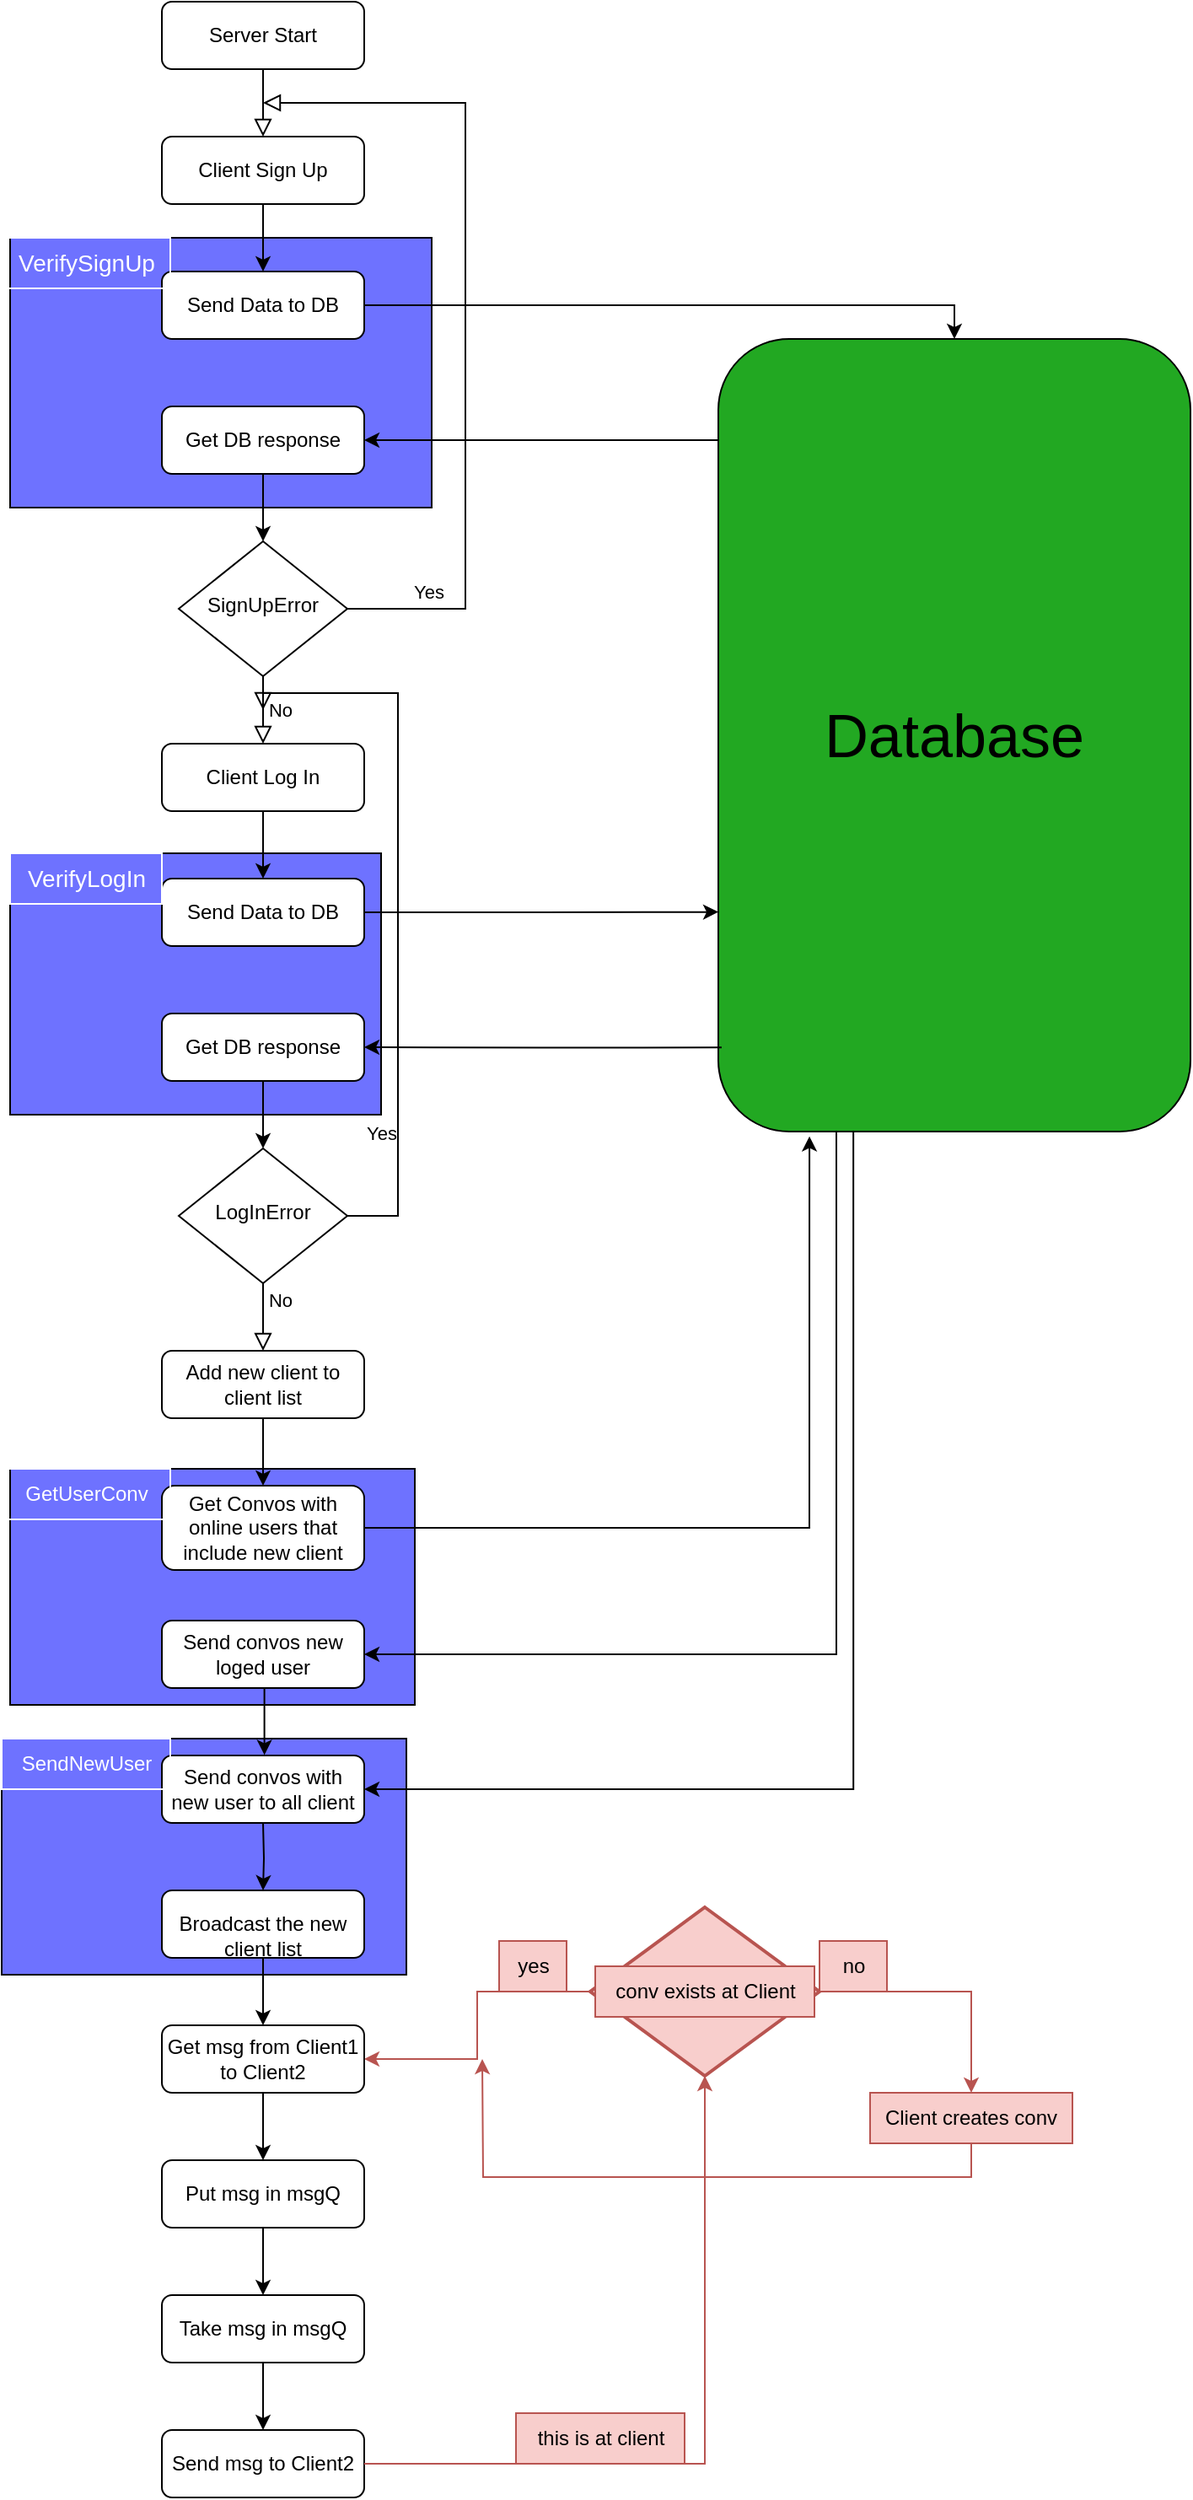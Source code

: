 <mxfile version="24.4.4" type="device">
  <diagram id="C5RBs43oDa-KdzZeNtuy" name="Page-1">
    <mxGraphModel dx="1434" dy="746" grid="1" gridSize="10" guides="1" tooltips="1" connect="1" arrows="1" fold="1" page="1" pageScale="1" pageWidth="827" pageHeight="1169" math="0" shadow="0">
      <root>
        <mxCell id="WIyWlLk6GJQsqaUBKTNV-0" />
        <mxCell id="WIyWlLk6GJQsqaUBKTNV-1" parent="WIyWlLk6GJQsqaUBKTNV-0" />
        <mxCell id="nXJrvTyW6BJaFWRA9IlS-58" style="edgeStyle=orthogonalEdgeStyle;rounded=0;orthogonalLoop=1;jettySize=auto;html=1;entryX=0.5;entryY=0;entryDx=0;entryDy=0;fillColor=#f8cecc;strokeColor=#b85450;" edge="1" parent="WIyWlLk6GJQsqaUBKTNV-1" source="nXJrvTyW6BJaFWRA9IlS-57" target="nXJrvTyW6BJaFWRA9IlS-60">
          <mxGeometry relative="1" as="geometry">
            <mxPoint x="630" y="1300" as="targetPoint" />
          </mxGeometry>
        </mxCell>
        <mxCell id="nXJrvTyW6BJaFWRA9IlS-61" style="edgeStyle=orthogonalEdgeStyle;rounded=0;orthogonalLoop=1;jettySize=auto;html=1;entryX=1;entryY=0.5;entryDx=0;entryDy=0;fillColor=#f8cecc;strokeColor=#b85450;" edge="1" parent="WIyWlLk6GJQsqaUBKTNV-1" source="nXJrvTyW6BJaFWRA9IlS-57" target="nXJrvTyW6BJaFWRA9IlS-14">
          <mxGeometry relative="1" as="geometry">
            <mxPoint x="510" y="1560" as="targetPoint" />
          </mxGeometry>
        </mxCell>
        <mxCell id="nXJrvTyW6BJaFWRA9IlS-57" value="" style="strokeWidth=2;html=1;shape=mxgraph.flowchart.decision;whiteSpace=wrap;fillColor=#f8cecc;strokeColor=#b85450;" vertex="1" parent="WIyWlLk6GJQsqaUBKTNV-1">
          <mxGeometry x="414" y="1210" width="136" height="100" as="geometry" />
        </mxCell>
        <mxCell id="nXJrvTyW6BJaFWRA9IlS-47" value="" style="rounded=0;whiteSpace=wrap;html=1;fillColor=#6E72FF;" vertex="1" parent="WIyWlLk6GJQsqaUBKTNV-1">
          <mxGeometry x="65" y="1110" width="240" height="140" as="geometry" />
        </mxCell>
        <mxCell id="nXJrvTyW6BJaFWRA9IlS-45" value="" style="rounded=0;whiteSpace=wrap;html=1;fillColor=#6E72FF;" vertex="1" parent="WIyWlLk6GJQsqaUBKTNV-1">
          <mxGeometry x="70" y="950" width="240" height="140" as="geometry" />
        </mxCell>
        <mxCell id="nXJrvTyW6BJaFWRA9IlS-43" value="" style="rounded=0;whiteSpace=wrap;html=1;fillColor=#6E72FF;" vertex="1" parent="WIyWlLk6GJQsqaUBKTNV-1">
          <mxGeometry x="70" y="585" width="220" height="155" as="geometry" />
        </mxCell>
        <mxCell id="nXJrvTyW6BJaFWRA9IlS-41" value="" style="rounded=0;whiteSpace=wrap;html=1;fillColor=#6E72FF;" vertex="1" parent="WIyWlLk6GJQsqaUBKTNV-1">
          <mxGeometry x="70" y="220" width="250" height="160" as="geometry" />
        </mxCell>
        <mxCell id="WIyWlLk6GJQsqaUBKTNV-2" value="" style="rounded=0;html=1;jettySize=auto;orthogonalLoop=1;fontSize=11;endArrow=block;endFill=0;endSize=8;strokeWidth=1;shadow=0;labelBackgroundColor=none;edgeStyle=orthogonalEdgeStyle;" parent="WIyWlLk6GJQsqaUBKTNV-1" source="WIyWlLk6GJQsqaUBKTNV-3" target="nXJrvTyW6BJaFWRA9IlS-0" edge="1">
          <mxGeometry relative="1" as="geometry" />
        </mxCell>
        <mxCell id="WIyWlLk6GJQsqaUBKTNV-3" value="Server Start" style="rounded=1;whiteSpace=wrap;html=1;fontSize=12;glass=0;strokeWidth=1;shadow=0;" parent="WIyWlLk6GJQsqaUBKTNV-1" vertex="1">
          <mxGeometry x="160" y="80" width="120" height="40" as="geometry" />
        </mxCell>
        <mxCell id="WIyWlLk6GJQsqaUBKTNV-4" value="No" style="rounded=0;html=1;jettySize=auto;orthogonalLoop=1;fontSize=11;endArrow=block;endFill=0;endSize=8;strokeWidth=1;shadow=0;labelBackgroundColor=none;edgeStyle=orthogonalEdgeStyle;" parent="WIyWlLk6GJQsqaUBKTNV-1" source="WIyWlLk6GJQsqaUBKTNV-6" target="WIyWlLk6GJQsqaUBKTNV-7" edge="1">
          <mxGeometry y="10" relative="1" as="geometry">
            <mxPoint as="offset" />
          </mxGeometry>
        </mxCell>
        <mxCell id="WIyWlLk6GJQsqaUBKTNV-5" value="Yes" style="edgeStyle=orthogonalEdgeStyle;rounded=0;html=1;jettySize=auto;orthogonalLoop=1;fontSize=11;endArrow=block;endFill=0;endSize=8;strokeWidth=1;shadow=0;labelBackgroundColor=none;" parent="WIyWlLk6GJQsqaUBKTNV-1" source="WIyWlLk6GJQsqaUBKTNV-6" edge="1">
          <mxGeometry x="-0.806" y="10" relative="1" as="geometry">
            <mxPoint as="offset" />
            <mxPoint x="220" y="140" as="targetPoint" />
            <Array as="points">
              <mxPoint x="340" y="440" />
              <mxPoint x="340" y="140" />
            </Array>
          </mxGeometry>
        </mxCell>
        <mxCell id="WIyWlLk6GJQsqaUBKTNV-6" value="SignUpError" style="rhombus;whiteSpace=wrap;html=1;shadow=0;fontFamily=Helvetica;fontSize=12;align=center;strokeWidth=1;spacing=6;spacingTop=-4;" parent="WIyWlLk6GJQsqaUBKTNV-1" vertex="1">
          <mxGeometry x="170" y="400" width="100" height="80" as="geometry" />
        </mxCell>
        <mxCell id="nXJrvTyW6BJaFWRA9IlS-28" style="edgeStyle=orthogonalEdgeStyle;rounded=0;orthogonalLoop=1;jettySize=auto;html=1;entryX=0.5;entryY=0;entryDx=0;entryDy=0;" edge="1" parent="WIyWlLk6GJQsqaUBKTNV-1" source="WIyWlLk6GJQsqaUBKTNV-7" target="nXJrvTyW6BJaFWRA9IlS-25">
          <mxGeometry relative="1" as="geometry" />
        </mxCell>
        <mxCell id="WIyWlLk6GJQsqaUBKTNV-7" value="Client Log In" style="rounded=1;whiteSpace=wrap;html=1;fontSize=12;glass=0;strokeWidth=1;shadow=0;" parent="WIyWlLk6GJQsqaUBKTNV-1" vertex="1">
          <mxGeometry x="160" y="520" width="120" height="40" as="geometry" />
        </mxCell>
        <mxCell id="WIyWlLk6GJQsqaUBKTNV-8" value="No" style="rounded=0;html=1;jettySize=auto;orthogonalLoop=1;fontSize=11;endArrow=block;endFill=0;endSize=8;strokeWidth=1;shadow=0;labelBackgroundColor=none;edgeStyle=orthogonalEdgeStyle;" parent="WIyWlLk6GJQsqaUBKTNV-1" source="WIyWlLk6GJQsqaUBKTNV-10" target="WIyWlLk6GJQsqaUBKTNV-11" edge="1">
          <mxGeometry x="-0.5" y="10" relative="1" as="geometry">
            <mxPoint as="offset" />
          </mxGeometry>
        </mxCell>
        <mxCell id="WIyWlLk6GJQsqaUBKTNV-9" value="Yes" style="edgeStyle=orthogonalEdgeStyle;rounded=0;html=1;jettySize=auto;orthogonalLoop=1;fontSize=11;endArrow=block;endFill=0;endSize=8;strokeWidth=1;shadow=0;labelBackgroundColor=none;exitX=1;exitY=0.5;exitDx=0;exitDy=0;" parent="WIyWlLk6GJQsqaUBKTNV-1" source="WIyWlLk6GJQsqaUBKTNV-10" edge="1">
          <mxGeometry x="-0.63" y="10" relative="1" as="geometry">
            <mxPoint as="offset" />
            <mxPoint x="270" y="658" as="sourcePoint" />
            <mxPoint x="220" y="500" as="targetPoint" />
            <Array as="points">
              <mxPoint x="300" y="800" />
              <mxPoint x="300" y="490" />
              <mxPoint x="220" y="490" />
            </Array>
          </mxGeometry>
        </mxCell>
        <mxCell id="WIyWlLk6GJQsqaUBKTNV-10" value="LogInError" style="rhombus;whiteSpace=wrap;html=1;shadow=0;fontFamily=Helvetica;fontSize=12;align=center;strokeWidth=1;spacing=6;spacingTop=-4;" parent="WIyWlLk6GJQsqaUBKTNV-1" vertex="1">
          <mxGeometry x="170" y="760" width="100" height="80" as="geometry" />
        </mxCell>
        <mxCell id="nXJrvTyW6BJaFWRA9IlS-9" style="edgeStyle=orthogonalEdgeStyle;rounded=0;orthogonalLoop=1;jettySize=auto;html=1;" edge="1" parent="WIyWlLk6GJQsqaUBKTNV-1" source="WIyWlLk6GJQsqaUBKTNV-11">
          <mxGeometry relative="1" as="geometry">
            <mxPoint x="220" y="960" as="targetPoint" />
          </mxGeometry>
        </mxCell>
        <mxCell id="WIyWlLk6GJQsqaUBKTNV-11" value="&lt;div&gt;Add new client to client list&lt;/div&gt;" style="rounded=1;whiteSpace=wrap;html=1;fontSize=12;glass=0;strokeWidth=1;shadow=0;" parent="WIyWlLk6GJQsqaUBKTNV-1" vertex="1">
          <mxGeometry x="160" y="880" width="120" height="40" as="geometry" />
        </mxCell>
        <mxCell id="nXJrvTyW6BJaFWRA9IlS-2" style="edgeStyle=orthogonalEdgeStyle;rounded=0;orthogonalLoop=1;jettySize=auto;html=1;" edge="1" parent="WIyWlLk6GJQsqaUBKTNV-1" source="nXJrvTyW6BJaFWRA9IlS-0">
          <mxGeometry relative="1" as="geometry">
            <mxPoint x="220" y="240" as="targetPoint" />
          </mxGeometry>
        </mxCell>
        <mxCell id="nXJrvTyW6BJaFWRA9IlS-0" value="Client Sign Up" style="rounded=1;whiteSpace=wrap;html=1;fontSize=12;glass=0;strokeWidth=1;shadow=0;" vertex="1" parent="WIyWlLk6GJQsqaUBKTNV-1">
          <mxGeometry x="160" y="160" width="120" height="40" as="geometry" />
        </mxCell>
        <mxCell id="nXJrvTyW6BJaFWRA9IlS-12" style="edgeStyle=orthogonalEdgeStyle;rounded=0;orthogonalLoop=1;jettySize=auto;html=1;entryX=0.5;entryY=0;entryDx=0;entryDy=0;" edge="1" parent="WIyWlLk6GJQsqaUBKTNV-1" source="nXJrvTyW6BJaFWRA9IlS-10">
          <mxGeometry relative="1" as="geometry">
            <mxPoint x="220" y="1280" as="targetPoint" />
          </mxGeometry>
        </mxCell>
        <mxCell id="nXJrvTyW6BJaFWRA9IlS-10" value="&lt;br&gt;Broadcast the new client list" style="rounded=1;whiteSpace=wrap;html=1;fontSize=12;glass=0;strokeWidth=1;shadow=0;" vertex="1" parent="WIyWlLk6GJQsqaUBKTNV-1">
          <mxGeometry x="160" y="1200" width="120" height="40" as="geometry" />
        </mxCell>
        <mxCell id="nXJrvTyW6BJaFWRA9IlS-53" style="edgeStyle=orthogonalEdgeStyle;rounded=0;orthogonalLoop=1;jettySize=auto;html=1;entryX=0.5;entryY=0;entryDx=0;entryDy=0;" edge="1" parent="WIyWlLk6GJQsqaUBKTNV-1" source="nXJrvTyW6BJaFWRA9IlS-14" target="nXJrvTyW6BJaFWRA9IlS-49">
          <mxGeometry relative="1" as="geometry" />
        </mxCell>
        <mxCell id="nXJrvTyW6BJaFWRA9IlS-14" value="Get msg from Client1 to Client2" style="rounded=1;whiteSpace=wrap;html=1;fontSize=12;glass=0;strokeWidth=1;shadow=0;" vertex="1" parent="WIyWlLk6GJQsqaUBKTNV-1">
          <mxGeometry x="160" y="1280" width="120" height="40" as="geometry" />
        </mxCell>
        <mxCell id="nXJrvTyW6BJaFWRA9IlS-16" style="edgeStyle=orthogonalEdgeStyle;rounded=0;orthogonalLoop=1;jettySize=auto;html=1;entryX=0.5;entryY=0;entryDx=0;entryDy=0;" edge="1" parent="WIyWlLk6GJQsqaUBKTNV-1" target="nXJrvTyW6BJaFWRA9IlS-10">
          <mxGeometry relative="1" as="geometry">
            <mxPoint x="220" y="1160.0" as="sourcePoint" />
          </mxGeometry>
        </mxCell>
        <mxCell id="nXJrvTyW6BJaFWRA9IlS-19" style="edgeStyle=orthogonalEdgeStyle;rounded=0;orthogonalLoop=1;jettySize=auto;html=1;entryX=0.5;entryY=0;entryDx=0;entryDy=0;" edge="1" parent="WIyWlLk6GJQsqaUBKTNV-1" source="nXJrvTyW6BJaFWRA9IlS-17" target="nXJrvTyW6BJaFWRA9IlS-18">
          <mxGeometry relative="1" as="geometry">
            <mxPoint x="670" y="260" as="targetPoint" />
          </mxGeometry>
        </mxCell>
        <mxCell id="nXJrvTyW6BJaFWRA9IlS-17" value="Send Data to DB" style="rounded=1;whiteSpace=wrap;html=1;fontSize=12;glass=0;strokeWidth=1;shadow=0;" vertex="1" parent="WIyWlLk6GJQsqaUBKTNV-1">
          <mxGeometry x="160" y="240" width="120" height="40" as="geometry" />
        </mxCell>
        <mxCell id="nXJrvTyW6BJaFWRA9IlS-18" value="&lt;font style=&quot;font-size: 36px;&quot;&gt;Database&lt;/font&gt;" style="rounded=1;whiteSpace=wrap;html=1;fillColor=#22A822;" vertex="1" parent="WIyWlLk6GJQsqaUBKTNV-1">
          <mxGeometry x="490" y="280" width="280" height="470" as="geometry" />
        </mxCell>
        <mxCell id="nXJrvTyW6BJaFWRA9IlS-21" style="edgeStyle=orthogonalEdgeStyle;rounded=0;orthogonalLoop=1;jettySize=auto;html=1;exitX=0;exitY=0.25;exitDx=0;exitDy=0;" edge="1" parent="WIyWlLk6GJQsqaUBKTNV-1" source="nXJrvTyW6BJaFWRA9IlS-18" target="nXJrvTyW6BJaFWRA9IlS-20">
          <mxGeometry relative="1" as="geometry">
            <Array as="points">
              <mxPoint x="490" y="340" />
            </Array>
          </mxGeometry>
        </mxCell>
        <mxCell id="nXJrvTyW6BJaFWRA9IlS-22" style="edgeStyle=orthogonalEdgeStyle;rounded=0;orthogonalLoop=1;jettySize=auto;html=1;entryX=0.5;entryY=0;entryDx=0;entryDy=0;" edge="1" parent="WIyWlLk6GJQsqaUBKTNV-1" source="nXJrvTyW6BJaFWRA9IlS-20" target="WIyWlLk6GJQsqaUBKTNV-6">
          <mxGeometry relative="1" as="geometry" />
        </mxCell>
        <mxCell id="nXJrvTyW6BJaFWRA9IlS-20" value="Get DB response" style="rounded=1;whiteSpace=wrap;html=1;fontSize=12;glass=0;strokeWidth=1;shadow=0;" vertex="1" parent="WIyWlLk6GJQsqaUBKTNV-1">
          <mxGeometry x="160" y="320" width="120" height="40" as="geometry" />
        </mxCell>
        <mxCell id="nXJrvTyW6BJaFWRA9IlS-25" value="Send Data to DB" style="rounded=1;whiteSpace=wrap;html=1;fontSize=12;glass=0;strokeWidth=1;shadow=0;" vertex="1" parent="WIyWlLk6GJQsqaUBKTNV-1">
          <mxGeometry x="160" y="600" width="120" height="40" as="geometry" />
        </mxCell>
        <mxCell id="nXJrvTyW6BJaFWRA9IlS-26" style="edgeStyle=orthogonalEdgeStyle;rounded=0;orthogonalLoop=1;jettySize=auto;html=1;entryX=0;entryY=0.723;entryDx=0;entryDy=0;entryPerimeter=0;" edge="1" parent="WIyWlLk6GJQsqaUBKTNV-1" source="nXJrvTyW6BJaFWRA9IlS-25" target="nXJrvTyW6BJaFWRA9IlS-18">
          <mxGeometry relative="1" as="geometry" />
        </mxCell>
        <mxCell id="nXJrvTyW6BJaFWRA9IlS-31" style="edgeStyle=orthogonalEdgeStyle;rounded=0;orthogonalLoop=1;jettySize=auto;html=1;entryX=0.5;entryY=0;entryDx=0;entryDy=0;" edge="1" parent="WIyWlLk6GJQsqaUBKTNV-1" source="nXJrvTyW6BJaFWRA9IlS-27" target="WIyWlLk6GJQsqaUBKTNV-10">
          <mxGeometry relative="1" as="geometry" />
        </mxCell>
        <mxCell id="nXJrvTyW6BJaFWRA9IlS-27" value="Get DB response" style="rounded=1;whiteSpace=wrap;html=1;fontSize=12;glass=0;strokeWidth=1;shadow=0;" vertex="1" parent="WIyWlLk6GJQsqaUBKTNV-1">
          <mxGeometry x="160" y="680" width="120" height="40" as="geometry" />
        </mxCell>
        <mxCell id="nXJrvTyW6BJaFWRA9IlS-30" style="edgeStyle=orthogonalEdgeStyle;rounded=0;orthogonalLoop=1;jettySize=auto;html=1;exitX=0.007;exitY=0.894;exitDx=0;exitDy=0;exitPerimeter=0;" edge="1" parent="WIyWlLk6GJQsqaUBKTNV-1" source="nXJrvTyW6BJaFWRA9IlS-18" target="nXJrvTyW6BJaFWRA9IlS-27">
          <mxGeometry relative="1" as="geometry" />
        </mxCell>
        <mxCell id="nXJrvTyW6BJaFWRA9IlS-32" value="Get Convos with online users that include new client" style="rounded=1;whiteSpace=wrap;html=1;fontSize=12;glass=0;strokeWidth=1;shadow=0;" vertex="1" parent="WIyWlLk6GJQsqaUBKTNV-1">
          <mxGeometry x="160" y="960" width="120" height="50" as="geometry" />
        </mxCell>
        <mxCell id="nXJrvTyW6BJaFWRA9IlS-34" style="edgeStyle=orthogonalEdgeStyle;rounded=0;orthogonalLoop=1;jettySize=auto;html=1;entryX=0.193;entryY=1.006;entryDx=0;entryDy=0;entryPerimeter=0;" edge="1" parent="WIyWlLk6GJQsqaUBKTNV-1" source="nXJrvTyW6BJaFWRA9IlS-32" target="nXJrvTyW6BJaFWRA9IlS-18">
          <mxGeometry relative="1" as="geometry" />
        </mxCell>
        <mxCell id="nXJrvTyW6BJaFWRA9IlS-39" style="edgeStyle=orthogonalEdgeStyle;rounded=0;orthogonalLoop=1;jettySize=auto;html=1;exitX=0.25;exitY=1;exitDx=0;exitDy=0;" edge="1" parent="WIyWlLk6GJQsqaUBKTNV-1" source="nXJrvTyW6BJaFWRA9IlS-18" target="nXJrvTyW6BJaFWRA9IlS-35">
          <mxGeometry relative="1" as="geometry">
            <Array as="points">
              <mxPoint x="560" y="1060" />
            </Array>
          </mxGeometry>
        </mxCell>
        <mxCell id="nXJrvTyW6BJaFWRA9IlS-35" value="Send convos new loged user" style="rounded=1;whiteSpace=wrap;html=1;fontSize=12;glass=0;strokeWidth=1;shadow=0;" vertex="1" parent="WIyWlLk6GJQsqaUBKTNV-1">
          <mxGeometry x="160" y="1040" width="120" height="40" as="geometry" />
        </mxCell>
        <mxCell id="nXJrvTyW6BJaFWRA9IlS-37" style="edgeStyle=orthogonalEdgeStyle;rounded=0;orthogonalLoop=1;jettySize=auto;html=1;exitX=0.286;exitY=1;exitDx=0;exitDy=0;exitPerimeter=0;entryX=1;entryY=0.5;entryDx=0;entryDy=0;" edge="1" parent="WIyWlLk6GJQsqaUBKTNV-1" source="nXJrvTyW6BJaFWRA9IlS-18" target="nXJrvTyW6BJaFWRA9IlS-38">
          <mxGeometry relative="1" as="geometry">
            <Array as="points">
              <mxPoint x="570" y="1140" />
            </Array>
          </mxGeometry>
        </mxCell>
        <mxCell id="nXJrvTyW6BJaFWRA9IlS-38" value="Send convos with new user to all client " style="rounded=1;whiteSpace=wrap;html=1;fontSize=12;glass=0;strokeWidth=1;shadow=0;" vertex="1" parent="WIyWlLk6GJQsqaUBKTNV-1">
          <mxGeometry x="160" y="1120" width="120" height="40" as="geometry" />
        </mxCell>
        <mxCell id="nXJrvTyW6BJaFWRA9IlS-40" style="edgeStyle=orthogonalEdgeStyle;rounded=0;orthogonalLoop=1;jettySize=auto;html=1;entryX=0.507;entryY=-0.007;entryDx=0;entryDy=0;entryPerimeter=0;" edge="1" parent="WIyWlLk6GJQsqaUBKTNV-1" source="nXJrvTyW6BJaFWRA9IlS-35" target="nXJrvTyW6BJaFWRA9IlS-38">
          <mxGeometry relative="1" as="geometry">
            <Array as="points">
              <mxPoint x="220" y="1120" />
            </Array>
          </mxGeometry>
        </mxCell>
        <mxCell id="nXJrvTyW6BJaFWRA9IlS-42" value="&lt;font color=&quot;#ffffff&quot; style=&quot;font-size: 14px;&quot;&gt;VerifySignUp&lt;/font&gt;" style="text;html=1;align=center;verticalAlign=middle;resizable=0;points=[];autosize=1;strokeColor=#FFFFFF;fillColor=none;" vertex="1" parent="WIyWlLk6GJQsqaUBKTNV-1">
          <mxGeometry x="65" y="220" width="100" height="30" as="geometry" />
        </mxCell>
        <mxCell id="nXJrvTyW6BJaFWRA9IlS-44" value="&lt;font color=&quot;#ffffff&quot; style=&quot;font-size: 14px;&quot;&gt;VerifyLogIn&lt;/font&gt;" style="text;html=1;align=center;verticalAlign=middle;resizable=0;points=[];autosize=1;strokeColor=#FFFFFF;fillColor=none;" vertex="1" parent="WIyWlLk6GJQsqaUBKTNV-1">
          <mxGeometry x="70" y="585" width="90" height="30" as="geometry" />
        </mxCell>
        <mxCell id="nXJrvTyW6BJaFWRA9IlS-46" value="&lt;font color=&quot;#ffffff&quot;&gt;GetUserConv&lt;/font&gt;" style="text;html=1;align=center;verticalAlign=middle;resizable=0;points=[];autosize=1;strokeColor=#FFFFFF;fillColor=none;" vertex="1" parent="WIyWlLk6GJQsqaUBKTNV-1">
          <mxGeometry x="65" y="950" width="100" height="30" as="geometry" />
        </mxCell>
        <mxCell id="nXJrvTyW6BJaFWRA9IlS-48" value="&lt;font color=&quot;#ffffff&quot;&gt;SendNewUser&lt;/font&gt;" style="text;html=1;align=center;verticalAlign=middle;resizable=0;points=[];autosize=1;strokeColor=#FFFFFF;fillColor=none;" vertex="1" parent="WIyWlLk6GJQsqaUBKTNV-1">
          <mxGeometry x="65" y="1110" width="100" height="30" as="geometry" />
        </mxCell>
        <mxCell id="nXJrvTyW6BJaFWRA9IlS-54" style="edgeStyle=orthogonalEdgeStyle;rounded=0;orthogonalLoop=1;jettySize=auto;html=1;entryX=0.5;entryY=0;entryDx=0;entryDy=0;" edge="1" parent="WIyWlLk6GJQsqaUBKTNV-1" source="nXJrvTyW6BJaFWRA9IlS-49" target="nXJrvTyW6BJaFWRA9IlS-52">
          <mxGeometry relative="1" as="geometry" />
        </mxCell>
        <mxCell id="nXJrvTyW6BJaFWRA9IlS-49" value="Put msg in msgQ" style="rounded=1;whiteSpace=wrap;html=1;fontSize=12;glass=0;strokeWidth=1;shadow=0;" vertex="1" parent="WIyWlLk6GJQsqaUBKTNV-1">
          <mxGeometry x="160" y="1360" width="120" height="40" as="geometry" />
        </mxCell>
        <mxCell id="nXJrvTyW6BJaFWRA9IlS-51" value="Send msg to Client2" style="rounded=1;whiteSpace=wrap;html=1;fontSize=12;glass=0;strokeWidth=1;shadow=0;" vertex="1" parent="WIyWlLk6GJQsqaUBKTNV-1">
          <mxGeometry x="160" y="1520" width="120" height="40" as="geometry" />
        </mxCell>
        <mxCell id="nXJrvTyW6BJaFWRA9IlS-55" style="edgeStyle=orthogonalEdgeStyle;rounded=0;orthogonalLoop=1;jettySize=auto;html=1;entryX=0.5;entryY=0;entryDx=0;entryDy=0;" edge="1" parent="WIyWlLk6GJQsqaUBKTNV-1" source="nXJrvTyW6BJaFWRA9IlS-52" target="nXJrvTyW6BJaFWRA9IlS-51">
          <mxGeometry relative="1" as="geometry" />
        </mxCell>
        <mxCell id="nXJrvTyW6BJaFWRA9IlS-52" value="Take msg in msgQ" style="rounded=1;whiteSpace=wrap;html=1;fontSize=12;glass=0;strokeWidth=1;shadow=0;" vertex="1" parent="WIyWlLk6GJQsqaUBKTNV-1">
          <mxGeometry x="160" y="1440" width="120" height="40" as="geometry" />
        </mxCell>
        <mxCell id="nXJrvTyW6BJaFWRA9IlS-56" value="&lt;font style=&quot;font-size: 12px;&quot;&gt;conv exists at Client&lt;/font&gt;" style="text;html=1;align=center;verticalAlign=middle;resizable=0;points=[];autosize=1;strokeColor=#b85450;fillColor=#f8cecc;" vertex="1" parent="WIyWlLk6GJQsqaUBKTNV-1">
          <mxGeometry x="417" y="1245" width="130" height="30" as="geometry" />
        </mxCell>
        <mxCell id="nXJrvTyW6BJaFWRA9IlS-59" value="no" style="text;html=1;align=center;verticalAlign=middle;resizable=0;points=[];autosize=1;strokeColor=#b85450;fillColor=#f8cecc;" vertex="1" parent="WIyWlLk6GJQsqaUBKTNV-1">
          <mxGeometry x="550" y="1230" width="40" height="30" as="geometry" />
        </mxCell>
        <mxCell id="nXJrvTyW6BJaFWRA9IlS-65" style="edgeStyle=orthogonalEdgeStyle;rounded=0;orthogonalLoop=1;jettySize=auto;html=1;exitX=0.5;exitY=1;exitDx=0;exitDy=0;fillColor=#f8cecc;strokeColor=#b85450;" edge="1" parent="WIyWlLk6GJQsqaUBKTNV-1" source="nXJrvTyW6BJaFWRA9IlS-60">
          <mxGeometry relative="1" as="geometry">
            <mxPoint x="350" y="1300" as="targetPoint" />
          </mxGeometry>
        </mxCell>
        <mxCell id="nXJrvTyW6BJaFWRA9IlS-60" value="Client creates conv" style="whiteSpace=wrap;html=1;fillColor=#f8cecc;strokeColor=#b85450;" vertex="1" parent="WIyWlLk6GJQsqaUBKTNV-1">
          <mxGeometry x="580" y="1320" width="120" height="30" as="geometry" />
        </mxCell>
        <mxCell id="nXJrvTyW6BJaFWRA9IlS-63" value="yes" style="text;html=1;align=center;verticalAlign=middle;resizable=0;points=[];autosize=1;strokeColor=#b85450;fillColor=#f8cecc;" vertex="1" parent="WIyWlLk6GJQsqaUBKTNV-1">
          <mxGeometry x="360" y="1230" width="40" height="30" as="geometry" />
        </mxCell>
        <mxCell id="nXJrvTyW6BJaFWRA9IlS-66" style="edgeStyle=orthogonalEdgeStyle;rounded=0;orthogonalLoop=1;jettySize=auto;html=1;entryX=0.5;entryY=1;entryDx=0;entryDy=0;entryPerimeter=0;fillColor=#f8cecc;strokeColor=#b85450;" edge="1" parent="WIyWlLk6GJQsqaUBKTNV-1" source="nXJrvTyW6BJaFWRA9IlS-51" target="nXJrvTyW6BJaFWRA9IlS-57">
          <mxGeometry relative="1" as="geometry" />
        </mxCell>
        <mxCell id="nXJrvTyW6BJaFWRA9IlS-67" value="this is at client" style="text;html=1;align=center;verticalAlign=middle;resizable=0;points=[];autosize=1;strokeColor=#b85450;fillColor=#f8cecc;" vertex="1" parent="WIyWlLk6GJQsqaUBKTNV-1">
          <mxGeometry x="370" y="1510" width="100" height="30" as="geometry" />
        </mxCell>
      </root>
    </mxGraphModel>
  </diagram>
</mxfile>
